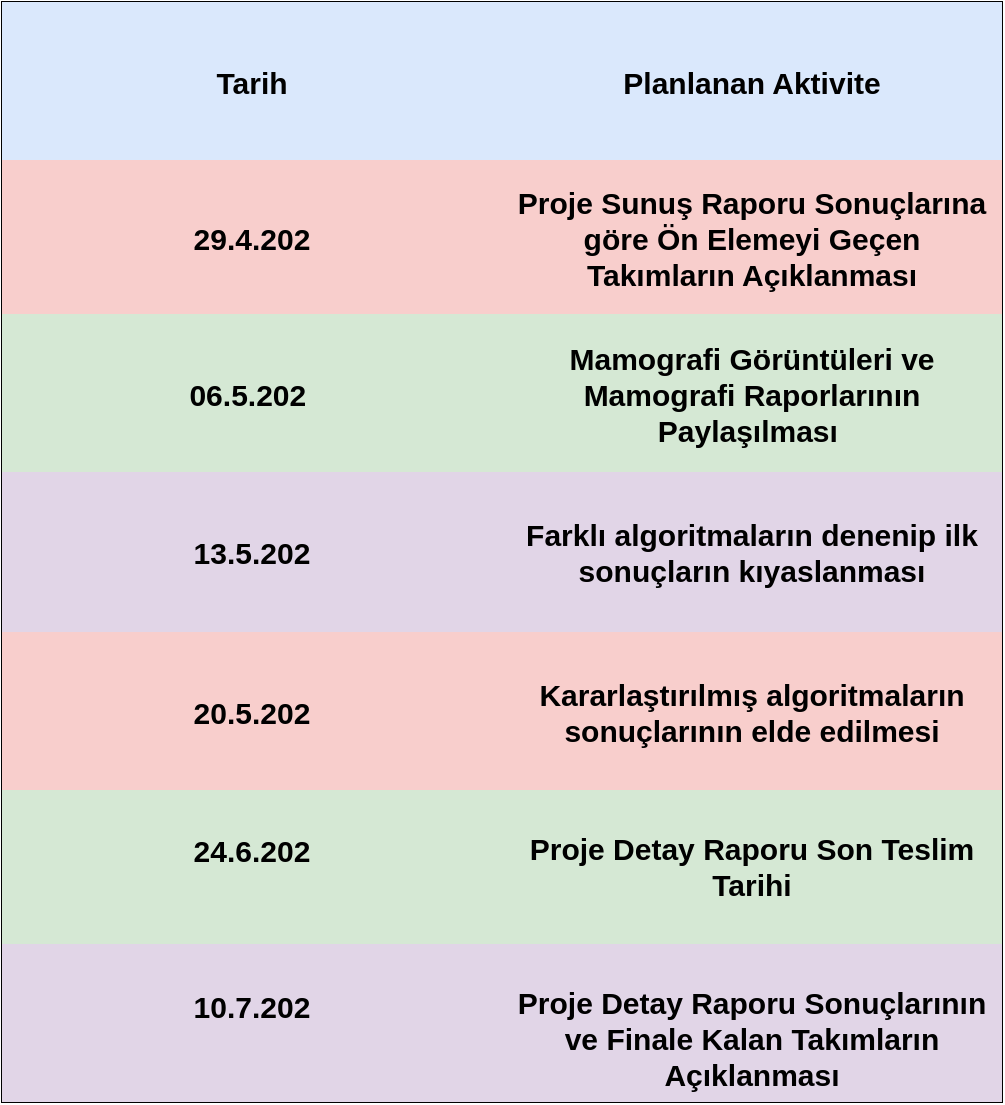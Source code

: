 <mxfile version="24.2.1" type="github">
  <diagram name="Page-1" id="fc2ac565-0d4e-3f0d-88b0-a54af1634ed7">
    <mxGraphModel dx="1500" dy="813" grid="1" gridSize="10" guides="1" tooltips="1" connect="0" arrows="1" fold="1" page="1" pageScale="1.5" pageWidth="1169" pageHeight="827" background="none" math="0" shadow="0">
      <root>
        <mxCell id="0" style=";html=1;" />
        <mxCell id="1" style=";html=1;" parent="0" />
        <mxCell id="x98ANRGUHFvdE6zB3kTP-145" value="" style="shape=table;startSize=0;container=1;collapsible=0;childLayout=tableLayout;" vertex="1" parent="1">
          <mxGeometry x="310" y="150" width="500" height="550" as="geometry" />
        </mxCell>
        <mxCell id="x98ANRGUHFvdE6zB3kTP-146" value="" style="shape=tableRow;horizontal=0;startSize=0;swimlaneHead=0;swimlaneBody=0;strokeColor=inherit;top=0;left=0;bottom=0;right=0;collapsible=0;dropTarget=0;fillColor=none;points=[[0,0.5],[1,0.5]];portConstraint=eastwest;" vertex="1" parent="x98ANRGUHFvdE6zB3kTP-145">
          <mxGeometry width="500" height="79" as="geometry" />
        </mxCell>
        <mxCell id="x98ANRGUHFvdE6zB3kTP-147" value="Tarih" style="shape=partialRectangle;html=1;whiteSpace=wrap;connectable=0;strokeColor=#6c8ebf;overflow=hidden;fillColor=#dae8fc;top=0;left=0;bottom=0;right=0;pointerEvents=1;fontStyle=1;fontSize=15;" vertex="1" parent="x98ANRGUHFvdE6zB3kTP-146">
          <mxGeometry width="250" height="79" as="geometry">
            <mxRectangle width="250" height="79" as="alternateBounds" />
          </mxGeometry>
        </mxCell>
        <mxCell id="x98ANRGUHFvdE6zB3kTP-148" value="Planlanan Aktivite" style="shape=partialRectangle;html=1;whiteSpace=wrap;connectable=0;strokeColor=#6c8ebf;overflow=hidden;fillColor=#dae8fc;top=0;left=0;bottom=0;right=0;pointerEvents=1;fontStyle=1;fontSize=15;" vertex="1" parent="x98ANRGUHFvdE6zB3kTP-146">
          <mxGeometry x="250" width="250" height="79" as="geometry">
            <mxRectangle width="250" height="79" as="alternateBounds" />
          </mxGeometry>
        </mxCell>
        <mxCell id="x98ANRGUHFvdE6zB3kTP-149" value="" style="shape=tableRow;horizontal=0;startSize=0;swimlaneHead=0;swimlaneBody=0;strokeColor=inherit;top=0;left=0;bottom=0;right=0;collapsible=0;dropTarget=0;fillColor=none;points=[[0,0.5],[1,0.5]];portConstraint=eastwest;" vertex="1" parent="x98ANRGUHFvdE6zB3kTP-145">
          <mxGeometry y="79" width="500" height="77" as="geometry" />
        </mxCell>
        <mxCell id="x98ANRGUHFvdE6zB3kTP-150" value="29.4.202" style="shape=partialRectangle;html=1;whiteSpace=wrap;connectable=0;strokeColor=#b85450;overflow=hidden;fillColor=#f8cecc;top=0;left=0;bottom=0;right=0;pointerEvents=1;fontStyle=1;fontSize=15;" vertex="1" parent="x98ANRGUHFvdE6zB3kTP-149">
          <mxGeometry width="250" height="77" as="geometry">
            <mxRectangle width="250" height="77" as="alternateBounds" />
          </mxGeometry>
        </mxCell>
        <mxCell id="x98ANRGUHFvdE6zB3kTP-151" value="Proje Sunuş Raporu Sonuçlarına göre Ön Elemeyi Geçen&lt;br style=&quot;font-size: 15px;&quot;&gt;Takımların Açıklanması" style="shape=partialRectangle;html=1;whiteSpace=wrap;connectable=0;strokeColor=#b85450;overflow=hidden;fillColor=#f8cecc;top=0;left=0;bottom=0;right=0;pointerEvents=1;fontStyle=1;fontSize=15;" vertex="1" parent="x98ANRGUHFvdE6zB3kTP-149">
          <mxGeometry x="250" width="250" height="77" as="geometry">
            <mxRectangle width="250" height="77" as="alternateBounds" />
          </mxGeometry>
        </mxCell>
        <mxCell id="x98ANRGUHFvdE6zB3kTP-152" value="" style="shape=tableRow;horizontal=0;startSize=0;swimlaneHead=0;swimlaneBody=0;strokeColor=inherit;top=0;left=0;bottom=0;right=0;collapsible=0;dropTarget=0;fillColor=none;points=[[0,0.5],[1,0.5]];portConstraint=eastwest;" vertex="1" parent="x98ANRGUHFvdE6zB3kTP-145">
          <mxGeometry y="156" width="500" height="79" as="geometry" />
        </mxCell>
        <mxCell id="x98ANRGUHFvdE6zB3kTP-153" value="06.5.202&amp;nbsp;" style="shape=partialRectangle;html=1;whiteSpace=wrap;connectable=0;strokeColor=#82b366;overflow=hidden;fillColor=#d5e8d4;top=0;left=0;bottom=0;right=0;pointerEvents=1;fontStyle=1;fontSize=15;" vertex="1" parent="x98ANRGUHFvdE6zB3kTP-152">
          <mxGeometry width="250" height="79" as="geometry">
            <mxRectangle width="250" height="79" as="alternateBounds" />
          </mxGeometry>
        </mxCell>
        <mxCell id="x98ANRGUHFvdE6zB3kTP-154" value="Mamografi Görüntüleri ve Mamografi Raporlarının Paylaşılması&amp;nbsp;" style="shape=partialRectangle;html=1;whiteSpace=wrap;connectable=0;strokeColor=#82b366;overflow=hidden;fillColor=#d5e8d4;top=0;left=0;bottom=0;right=0;pointerEvents=1;fontStyle=1;fontSize=15;" vertex="1" parent="x98ANRGUHFvdE6zB3kTP-152">
          <mxGeometry x="250" width="250" height="79" as="geometry">
            <mxRectangle width="250" height="79" as="alternateBounds" />
          </mxGeometry>
        </mxCell>
        <mxCell id="x98ANRGUHFvdE6zB3kTP-155" value="" style="shape=tableRow;horizontal=0;startSize=0;swimlaneHead=0;swimlaneBody=0;strokeColor=inherit;top=0;left=0;bottom=0;right=0;collapsible=0;dropTarget=0;fillColor=none;points=[[0,0.5],[1,0.5]];portConstraint=eastwest;" vertex="1" parent="x98ANRGUHFvdE6zB3kTP-145">
          <mxGeometry y="235" width="500" height="80" as="geometry" />
        </mxCell>
        <mxCell id="x98ANRGUHFvdE6zB3kTP-156" value="13.5.202" style="shape=partialRectangle;html=1;whiteSpace=wrap;connectable=0;strokeColor=#9673a6;overflow=hidden;fillColor=#e1d5e7;top=0;left=0;bottom=0;right=0;pointerEvents=1;fontStyle=1;fontSize=15;" vertex="1" parent="x98ANRGUHFvdE6zB3kTP-155">
          <mxGeometry width="250" height="80" as="geometry">
            <mxRectangle width="250" height="80" as="alternateBounds" />
          </mxGeometry>
        </mxCell>
        <mxCell id="x98ANRGUHFvdE6zB3kTP-157" value="Farklı algoritmaların denenip ilk sonuçların kıyaslanması" style="shape=partialRectangle;html=1;whiteSpace=wrap;connectable=0;strokeColor=#9673a6;overflow=hidden;fillColor=#e1d5e7;top=0;left=0;bottom=0;right=0;pointerEvents=1;fontStyle=1;fontSize=15;" vertex="1" parent="x98ANRGUHFvdE6zB3kTP-155">
          <mxGeometry x="250" width="250" height="80" as="geometry">
            <mxRectangle width="250" height="80" as="alternateBounds" />
          </mxGeometry>
        </mxCell>
        <mxCell id="x98ANRGUHFvdE6zB3kTP-158" value="" style="shape=tableRow;horizontal=0;startSize=0;swimlaneHead=0;swimlaneBody=0;strokeColor=inherit;top=0;left=0;bottom=0;right=0;collapsible=0;dropTarget=0;fillColor=none;points=[[0,0.5],[1,0.5]];portConstraint=eastwest;" vertex="1" parent="x98ANRGUHFvdE6zB3kTP-145">
          <mxGeometry y="315" width="500" height="79" as="geometry" />
        </mxCell>
        <mxCell id="x98ANRGUHFvdE6zB3kTP-159" value="20.5.202" style="shape=partialRectangle;html=1;whiteSpace=wrap;connectable=0;strokeColor=#b85450;overflow=hidden;fillColor=#f8cecc;top=0;left=0;bottom=0;right=0;pointerEvents=1;fontStyle=1;fontSize=15;" vertex="1" parent="x98ANRGUHFvdE6zB3kTP-158">
          <mxGeometry width="250" height="79" as="geometry">
            <mxRectangle width="250" height="79" as="alternateBounds" />
          </mxGeometry>
        </mxCell>
        <mxCell id="x98ANRGUHFvdE6zB3kTP-160" value="Kararlaştırılmış algoritmaların sonuçlarının elde edilmesi" style="shape=partialRectangle;html=1;whiteSpace=wrap;connectable=0;strokeColor=#b85450;overflow=hidden;fillColor=#f8cecc;top=0;left=0;bottom=0;right=0;pointerEvents=1;fontStyle=1;fontSize=15;" vertex="1" parent="x98ANRGUHFvdE6zB3kTP-158">
          <mxGeometry x="250" width="250" height="79" as="geometry">
            <mxRectangle width="250" height="79" as="alternateBounds" />
          </mxGeometry>
        </mxCell>
        <mxCell id="x98ANRGUHFvdE6zB3kTP-161" value="" style="shape=tableRow;horizontal=0;startSize=0;swimlaneHead=0;swimlaneBody=0;strokeColor=inherit;top=0;left=0;bottom=0;right=0;collapsible=0;dropTarget=0;fillColor=none;points=[[0,0.5],[1,0.5]];portConstraint=eastwest;" vertex="1" parent="x98ANRGUHFvdE6zB3kTP-145">
          <mxGeometry y="394" width="500" height="77" as="geometry" />
        </mxCell>
        <mxCell id="x98ANRGUHFvdE6zB3kTP-162" value="&#xa;24.6.202&#xa;&#xa;" style="shape=partialRectangle;html=1;whiteSpace=wrap;connectable=0;strokeColor=#82b366;overflow=hidden;fillColor=#d5e8d4;top=0;left=0;bottom=0;right=0;pointerEvents=1;fontStyle=1;fontSize=15;" vertex="1" parent="x98ANRGUHFvdE6zB3kTP-161">
          <mxGeometry width="250" height="77" as="geometry">
            <mxRectangle width="250" height="77" as="alternateBounds" />
          </mxGeometry>
        </mxCell>
        <mxCell id="x98ANRGUHFvdE6zB3kTP-163" value="&#xa;Proje Detay Raporu Son Teslim Tarihi&#xa;&#xa;" style="shape=partialRectangle;html=1;whiteSpace=wrap;connectable=0;strokeColor=#82b366;overflow=hidden;fillColor=#d5e8d4;top=0;left=0;bottom=0;right=0;pointerEvents=1;fontStyle=1;fontSize=15;" vertex="1" parent="x98ANRGUHFvdE6zB3kTP-161">
          <mxGeometry x="250" width="250" height="77" as="geometry">
            <mxRectangle width="250" height="77" as="alternateBounds" />
          </mxGeometry>
        </mxCell>
        <mxCell id="x98ANRGUHFvdE6zB3kTP-164" value="" style="shape=tableRow;horizontal=0;startSize=0;swimlaneHead=0;swimlaneBody=0;strokeColor=inherit;top=0;left=0;bottom=0;right=0;collapsible=0;dropTarget=0;fillColor=none;points=[[0,0.5],[1,0.5]];portConstraint=eastwest;" vertex="1" parent="x98ANRGUHFvdE6zB3kTP-145">
          <mxGeometry y="471" width="500" height="79" as="geometry" />
        </mxCell>
        <mxCell id="x98ANRGUHFvdE6zB3kTP-165" value="&#xa;10.7.202&#xa;&#xa;" style="shape=partialRectangle;html=1;whiteSpace=wrap;connectable=0;strokeColor=#9673a6;overflow=hidden;fillColor=#e1d5e7;top=0;left=0;bottom=0;right=0;pointerEvents=1;fontStyle=1;fontSize=15;" vertex="1" parent="x98ANRGUHFvdE6zB3kTP-164">
          <mxGeometry width="250" height="79" as="geometry">
            <mxRectangle width="250" height="79" as="alternateBounds" />
          </mxGeometry>
        </mxCell>
        <mxCell id="x98ANRGUHFvdE6zB3kTP-166" value="&#xa;Proje Detay Raporu Sonuçlarının ve Finale Kalan Takımların&#xa;Açıklanması&#xa;&#xa;" style="shape=partialRectangle;html=1;whiteSpace=wrap;connectable=0;strokeColor=#9673a6;overflow=hidden;fillColor=#e1d5e7;top=0;left=0;bottom=0;right=0;pointerEvents=1;fontStyle=1;fontSize=15;" vertex="1" parent="x98ANRGUHFvdE6zB3kTP-164">
          <mxGeometry x="250" width="250" height="79" as="geometry">
            <mxRectangle width="250" height="79" as="alternateBounds" />
          </mxGeometry>
        </mxCell>
      </root>
    </mxGraphModel>
  </diagram>
</mxfile>
